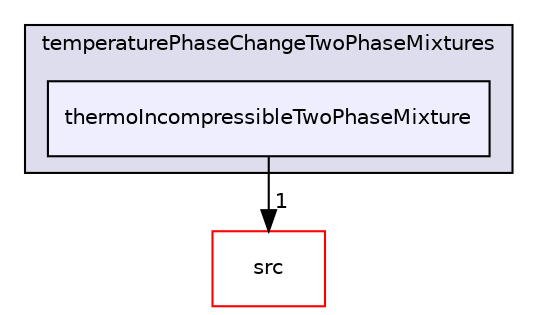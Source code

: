 digraph "applications/solvers/multiphase/interCondensatingEvaporatingFoam/temperaturePhaseChangeTwoPhaseMixtures/thermoIncompressibleTwoPhaseMixture" {
  bgcolor=transparent;
  compound=true
  node [ fontsize="10", fontname="Helvetica"];
  edge [ labelfontsize="10", labelfontname="Helvetica"];
  subgraph clusterdir_1b2978f99b5e6334d69c620108eefd19 {
    graph [ bgcolor="#ddddee", pencolor="black", label="temperaturePhaseChangeTwoPhaseMixtures" fontname="Helvetica", fontsize="10", URL="dir_1b2978f99b5e6334d69c620108eefd19.html"]
  dir_fd2feea57022d804eab3cb8ae6636dc9 [shape=box, label="thermoIncompressibleTwoPhaseMixture", style="filled", fillcolor="#eeeeff", pencolor="black", URL="dir_fd2feea57022d804eab3cb8ae6636dc9.html"];
  }
  dir_68267d1309a1af8e8297ef4c3efbcdba [shape=box label="src" color="red" URL="dir_68267d1309a1af8e8297ef4c3efbcdba.html"];
  dir_fd2feea57022d804eab3cb8ae6636dc9->dir_68267d1309a1af8e8297ef4c3efbcdba [headlabel="1", labeldistance=1.5 headhref="dir_000209_000499.html"];
}
